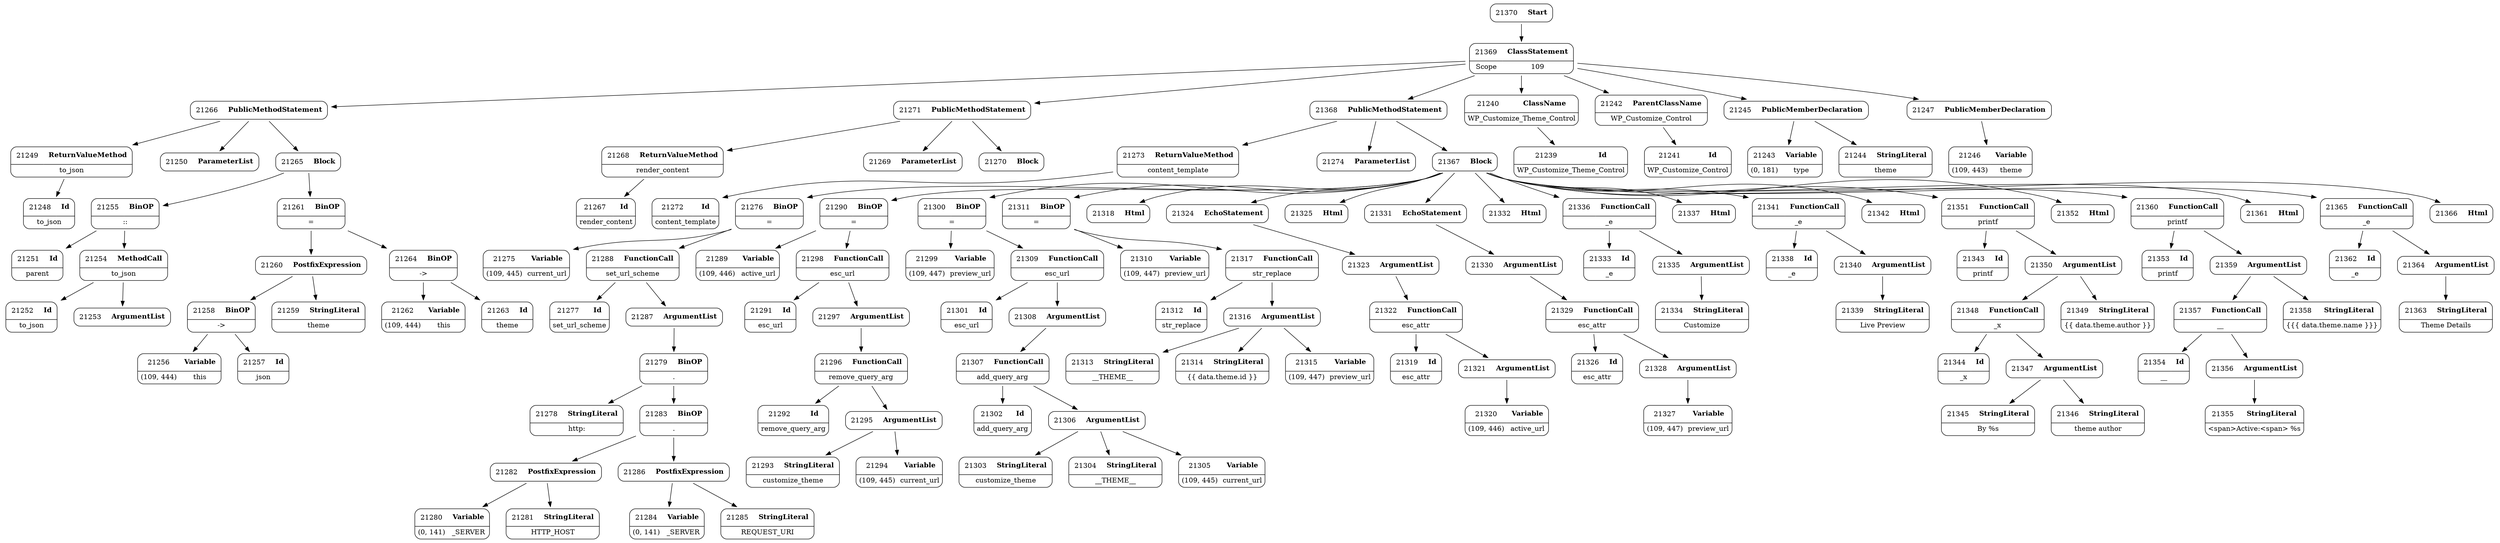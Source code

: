 digraph ast {
node [shape=none];
21248 [label=<<TABLE border='1' cellspacing='0' cellpadding='10' style='rounded' ><TR><TD border='0'>21248</TD><TD border='0'><B>Id</B></TD></TR><HR/><TR><TD border='0' cellpadding='5' colspan='2'>to_json</TD></TR></TABLE>>];
21249 [label=<<TABLE border='1' cellspacing='0' cellpadding='10' style='rounded' ><TR><TD border='0'>21249</TD><TD border='0'><B>ReturnValueMethod</B></TD></TR><HR/><TR><TD border='0' cellpadding='5' colspan='2'>to_json</TD></TR></TABLE>>];
21249 -> 21248 [weight=2];
21250 [label=<<TABLE border='1' cellspacing='0' cellpadding='10' style='rounded' ><TR><TD border='0'>21250</TD><TD border='0'><B>ParameterList</B></TD></TR></TABLE>>];
21251 [label=<<TABLE border='1' cellspacing='0' cellpadding='10' style='rounded' ><TR><TD border='0'>21251</TD><TD border='0'><B>Id</B></TD></TR><HR/><TR><TD border='0' cellpadding='5' colspan='2'>parent</TD></TR></TABLE>>];
21252 [label=<<TABLE border='1' cellspacing='0' cellpadding='10' style='rounded' ><TR><TD border='0'>21252</TD><TD border='0'><B>Id</B></TD></TR><HR/><TR><TD border='0' cellpadding='5' colspan='2'>to_json</TD></TR></TABLE>>];
21253 [label=<<TABLE border='1' cellspacing='0' cellpadding='10' style='rounded' ><TR><TD border='0'>21253</TD><TD border='0'><B>ArgumentList</B></TD></TR></TABLE>>];
21254 [label=<<TABLE border='1' cellspacing='0' cellpadding='10' style='rounded' ><TR><TD border='0'>21254</TD><TD border='0'><B>MethodCall</B></TD></TR><HR/><TR><TD border='0' cellpadding='5' colspan='2'>to_json</TD></TR></TABLE>>];
21254 -> 21252 [weight=2];
21254 -> 21253 [weight=2];
21255 [label=<<TABLE border='1' cellspacing='0' cellpadding='10' style='rounded' ><TR><TD border='0'>21255</TD><TD border='0'><B>BinOP</B></TD></TR><HR/><TR><TD border='0' cellpadding='5' colspan='2'>::</TD></TR></TABLE>>];
21255 -> 21251 [weight=2];
21255 -> 21254 [weight=2];
21256 [label=<<TABLE border='1' cellspacing='0' cellpadding='10' style='rounded' ><TR><TD border='0'>21256</TD><TD border='0'><B>Variable</B></TD></TR><HR/><TR><TD border='0' cellpadding='5'>(109, 444)</TD><TD border='0' cellpadding='5'>this</TD></TR></TABLE>>];
21257 [label=<<TABLE border='1' cellspacing='0' cellpadding='10' style='rounded' ><TR><TD border='0'>21257</TD><TD border='0'><B>Id</B></TD></TR><HR/><TR><TD border='0' cellpadding='5' colspan='2'>json</TD></TR></TABLE>>];
21258 [label=<<TABLE border='1' cellspacing='0' cellpadding='10' style='rounded' ><TR><TD border='0'>21258</TD><TD border='0'><B>BinOP</B></TD></TR><HR/><TR><TD border='0' cellpadding='5' colspan='2'>-&gt;</TD></TR></TABLE>>];
21258 -> 21256 [weight=2];
21258 -> 21257 [weight=2];
21259 [label=<<TABLE border='1' cellspacing='0' cellpadding='10' style='rounded' ><TR><TD border='0'>21259</TD><TD border='0'><B>StringLiteral</B></TD></TR><HR/><TR><TD border='0' cellpadding='5' colspan='2'>theme</TD></TR></TABLE>>];
21260 [label=<<TABLE border='1' cellspacing='0' cellpadding='10' style='rounded' ><TR><TD border='0'>21260</TD><TD border='0'><B>PostfixExpression</B></TD></TR></TABLE>>];
21260 -> 21258 [weight=2];
21260 -> 21259 [weight=2];
21261 [label=<<TABLE border='1' cellspacing='0' cellpadding='10' style='rounded' ><TR><TD border='0'>21261</TD><TD border='0'><B>BinOP</B></TD></TR><HR/><TR><TD border='0' cellpadding='5' colspan='2'>=</TD></TR></TABLE>>];
21261 -> 21260 [weight=2];
21261 -> 21264 [weight=2];
21262 [label=<<TABLE border='1' cellspacing='0' cellpadding='10' style='rounded' ><TR><TD border='0'>21262</TD><TD border='0'><B>Variable</B></TD></TR><HR/><TR><TD border='0' cellpadding='5'>(109, 444)</TD><TD border='0' cellpadding='5'>this</TD></TR></TABLE>>];
21263 [label=<<TABLE border='1' cellspacing='0' cellpadding='10' style='rounded' ><TR><TD border='0'>21263</TD><TD border='0'><B>Id</B></TD></TR><HR/><TR><TD border='0' cellpadding='5' colspan='2'>theme</TD></TR></TABLE>>];
21264 [label=<<TABLE border='1' cellspacing='0' cellpadding='10' style='rounded' ><TR><TD border='0'>21264</TD><TD border='0'><B>BinOP</B></TD></TR><HR/><TR><TD border='0' cellpadding='5' colspan='2'>-&gt;</TD></TR></TABLE>>];
21264 -> 21262 [weight=2];
21264 -> 21263 [weight=2];
21265 [label=<<TABLE border='1' cellspacing='0' cellpadding='10' style='rounded' ><TR><TD border='0'>21265</TD><TD border='0'><B>Block</B></TD></TR></TABLE>>];
21265 -> 21255 [weight=2];
21265 -> 21261 [weight=2];
21266 [label=<<TABLE border='1' cellspacing='0' cellpadding='10' style='rounded' ><TR><TD border='0'>21266</TD><TD border='0'><B>PublicMethodStatement</B></TD></TR></TABLE>>];
21266 -> 21249 [weight=2];
21266 -> 21250 [weight=2];
21266 -> 21265 [weight=2];
21267 [label=<<TABLE border='1' cellspacing='0' cellpadding='10' style='rounded' ><TR><TD border='0'>21267</TD><TD border='0'><B>Id</B></TD></TR><HR/><TR><TD border='0' cellpadding='5' colspan='2'>render_content</TD></TR></TABLE>>];
21268 [label=<<TABLE border='1' cellspacing='0' cellpadding='10' style='rounded' ><TR><TD border='0'>21268</TD><TD border='0'><B>ReturnValueMethod</B></TD></TR><HR/><TR><TD border='0' cellpadding='5' colspan='2'>render_content</TD></TR></TABLE>>];
21268 -> 21267 [weight=2];
21269 [label=<<TABLE border='1' cellspacing='0' cellpadding='10' style='rounded' ><TR><TD border='0'>21269</TD><TD border='0'><B>ParameterList</B></TD></TR></TABLE>>];
21270 [label=<<TABLE border='1' cellspacing='0' cellpadding='10' style='rounded' ><TR><TD border='0'>21270</TD><TD border='0'><B>Block</B></TD></TR></TABLE>>];
21271 [label=<<TABLE border='1' cellspacing='0' cellpadding='10' style='rounded' ><TR><TD border='0'>21271</TD><TD border='0'><B>PublicMethodStatement</B></TD></TR></TABLE>>];
21271 -> 21268 [weight=2];
21271 -> 21269 [weight=2];
21271 -> 21270 [weight=2];
21272 [label=<<TABLE border='1' cellspacing='0' cellpadding='10' style='rounded' ><TR><TD border='0'>21272</TD><TD border='0'><B>Id</B></TD></TR><HR/><TR><TD border='0' cellpadding='5' colspan='2'>content_template</TD></TR></TABLE>>];
21273 [label=<<TABLE border='1' cellspacing='0' cellpadding='10' style='rounded' ><TR><TD border='0'>21273</TD><TD border='0'><B>ReturnValueMethod</B></TD></TR><HR/><TR><TD border='0' cellpadding='5' colspan='2'>content_template</TD></TR></TABLE>>];
21273 -> 21272 [weight=2];
21274 [label=<<TABLE border='1' cellspacing='0' cellpadding='10' style='rounded' ><TR><TD border='0'>21274</TD><TD border='0'><B>ParameterList</B></TD></TR></TABLE>>];
21275 [label=<<TABLE border='1' cellspacing='0' cellpadding='10' style='rounded' ><TR><TD border='0'>21275</TD><TD border='0'><B>Variable</B></TD></TR><HR/><TR><TD border='0' cellpadding='5'>(109, 445)</TD><TD border='0' cellpadding='5'>current_url</TD></TR></TABLE>>];
21276 [label=<<TABLE border='1' cellspacing='0' cellpadding='10' style='rounded' ><TR><TD border='0'>21276</TD><TD border='0'><B>BinOP</B></TD></TR><HR/><TR><TD border='0' cellpadding='5' colspan='2'>=</TD></TR></TABLE>>];
21276 -> 21275 [weight=2];
21276 -> 21288 [weight=2];
21277 [label=<<TABLE border='1' cellspacing='0' cellpadding='10' style='rounded' ><TR><TD border='0'>21277</TD><TD border='0'><B>Id</B></TD></TR><HR/><TR><TD border='0' cellpadding='5' colspan='2'>set_url_scheme</TD></TR></TABLE>>];
21278 [label=<<TABLE border='1' cellspacing='0' cellpadding='10' style='rounded' ><TR><TD border='0'>21278</TD><TD border='0'><B>StringLiteral</B></TD></TR><HR/><TR><TD border='0' cellpadding='5' colspan='2'>http:</TD></TR></TABLE>>];
21279 [label=<<TABLE border='1' cellspacing='0' cellpadding='10' style='rounded' ><TR><TD border='0'>21279</TD><TD border='0'><B>BinOP</B></TD></TR><HR/><TR><TD border='0' cellpadding='5' colspan='2'>.</TD></TR></TABLE>>];
21279 -> 21278 [weight=2];
21279 -> 21283 [weight=2];
21280 [label=<<TABLE border='1' cellspacing='0' cellpadding='10' style='rounded' ><TR><TD border='0'>21280</TD><TD border='0'><B>Variable</B></TD></TR><HR/><TR><TD border='0' cellpadding='5'>(0, 141)</TD><TD border='0' cellpadding='5'>_SERVER</TD></TR></TABLE>>];
21281 [label=<<TABLE border='1' cellspacing='0' cellpadding='10' style='rounded' ><TR><TD border='0'>21281</TD><TD border='0'><B>StringLiteral</B></TD></TR><HR/><TR><TD border='0' cellpadding='5' colspan='2'>HTTP_HOST</TD></TR></TABLE>>];
21282 [label=<<TABLE border='1' cellspacing='0' cellpadding='10' style='rounded' ><TR><TD border='0'>21282</TD><TD border='0'><B>PostfixExpression</B></TD></TR></TABLE>>];
21282 -> 21280 [weight=2];
21282 -> 21281 [weight=2];
21283 [label=<<TABLE border='1' cellspacing='0' cellpadding='10' style='rounded' ><TR><TD border='0'>21283</TD><TD border='0'><B>BinOP</B></TD></TR><HR/><TR><TD border='0' cellpadding='5' colspan='2'>.</TD></TR></TABLE>>];
21283 -> 21282 [weight=2];
21283 -> 21286 [weight=2];
21284 [label=<<TABLE border='1' cellspacing='0' cellpadding='10' style='rounded' ><TR><TD border='0'>21284</TD><TD border='0'><B>Variable</B></TD></TR><HR/><TR><TD border='0' cellpadding='5'>(0, 141)</TD><TD border='0' cellpadding='5'>_SERVER</TD></TR></TABLE>>];
21285 [label=<<TABLE border='1' cellspacing='0' cellpadding='10' style='rounded' ><TR><TD border='0'>21285</TD><TD border='0'><B>StringLiteral</B></TD></TR><HR/><TR><TD border='0' cellpadding='5' colspan='2'>REQUEST_URI</TD></TR></TABLE>>];
21286 [label=<<TABLE border='1' cellspacing='0' cellpadding='10' style='rounded' ><TR><TD border='0'>21286</TD><TD border='0'><B>PostfixExpression</B></TD></TR></TABLE>>];
21286 -> 21284 [weight=2];
21286 -> 21285 [weight=2];
21287 [label=<<TABLE border='1' cellspacing='0' cellpadding='10' style='rounded' ><TR><TD border='0'>21287</TD><TD border='0'><B>ArgumentList</B></TD></TR></TABLE>>];
21287 -> 21279 [weight=2];
21288 [label=<<TABLE border='1' cellspacing='0' cellpadding='10' style='rounded' ><TR><TD border='0'>21288</TD><TD border='0'><B>FunctionCall</B></TD></TR><HR/><TR><TD border='0' cellpadding='5' colspan='2'>set_url_scheme</TD></TR></TABLE>>];
21288 -> 21277 [weight=2];
21288 -> 21287 [weight=2];
21289 [label=<<TABLE border='1' cellspacing='0' cellpadding='10' style='rounded' ><TR><TD border='0'>21289</TD><TD border='0'><B>Variable</B></TD></TR><HR/><TR><TD border='0' cellpadding='5'>(109, 446)</TD><TD border='0' cellpadding='5'>active_url</TD></TR></TABLE>>];
21290 [label=<<TABLE border='1' cellspacing='0' cellpadding='10' style='rounded' ><TR><TD border='0'>21290</TD><TD border='0'><B>BinOP</B></TD></TR><HR/><TR><TD border='0' cellpadding='5' colspan='2'>=</TD></TR></TABLE>>];
21290 -> 21289 [weight=2];
21290 -> 21298 [weight=2];
21291 [label=<<TABLE border='1' cellspacing='0' cellpadding='10' style='rounded' ><TR><TD border='0'>21291</TD><TD border='0'><B>Id</B></TD></TR><HR/><TR><TD border='0' cellpadding='5' colspan='2'>esc_url</TD></TR></TABLE>>];
21292 [label=<<TABLE border='1' cellspacing='0' cellpadding='10' style='rounded' ><TR><TD border='0'>21292</TD><TD border='0'><B>Id</B></TD></TR><HR/><TR><TD border='0' cellpadding='5' colspan='2'>remove_query_arg</TD></TR></TABLE>>];
21293 [label=<<TABLE border='1' cellspacing='0' cellpadding='10' style='rounded' ><TR><TD border='0'>21293</TD><TD border='0'><B>StringLiteral</B></TD></TR><HR/><TR><TD border='0' cellpadding='5' colspan='2'>customize_theme</TD></TR></TABLE>>];
21294 [label=<<TABLE border='1' cellspacing='0' cellpadding='10' style='rounded' ><TR><TD border='0'>21294</TD><TD border='0'><B>Variable</B></TD></TR><HR/><TR><TD border='0' cellpadding='5'>(109, 445)</TD><TD border='0' cellpadding='5'>current_url</TD></TR></TABLE>>];
21295 [label=<<TABLE border='1' cellspacing='0' cellpadding='10' style='rounded' ><TR><TD border='0'>21295</TD><TD border='0'><B>ArgumentList</B></TD></TR></TABLE>>];
21295 -> 21293 [weight=2];
21295 -> 21294 [weight=2];
21296 [label=<<TABLE border='1' cellspacing='0' cellpadding='10' style='rounded' ><TR><TD border='0'>21296</TD><TD border='0'><B>FunctionCall</B></TD></TR><HR/><TR><TD border='0' cellpadding='5' colspan='2'>remove_query_arg</TD></TR></TABLE>>];
21296 -> 21292 [weight=2];
21296 -> 21295 [weight=2];
21297 [label=<<TABLE border='1' cellspacing='0' cellpadding='10' style='rounded' ><TR><TD border='0'>21297</TD><TD border='0'><B>ArgumentList</B></TD></TR></TABLE>>];
21297 -> 21296 [weight=2];
21298 [label=<<TABLE border='1' cellspacing='0' cellpadding='10' style='rounded' ><TR><TD border='0'>21298</TD><TD border='0'><B>FunctionCall</B></TD></TR><HR/><TR><TD border='0' cellpadding='5' colspan='2'>esc_url</TD></TR></TABLE>>];
21298 -> 21291 [weight=2];
21298 -> 21297 [weight=2];
21299 [label=<<TABLE border='1' cellspacing='0' cellpadding='10' style='rounded' ><TR><TD border='0'>21299</TD><TD border='0'><B>Variable</B></TD></TR><HR/><TR><TD border='0' cellpadding='5'>(109, 447)</TD><TD border='0' cellpadding='5'>preview_url</TD></TR></TABLE>>];
21300 [label=<<TABLE border='1' cellspacing='0' cellpadding='10' style='rounded' ><TR><TD border='0'>21300</TD><TD border='0'><B>BinOP</B></TD></TR><HR/><TR><TD border='0' cellpadding='5' colspan='2'>=</TD></TR></TABLE>>];
21300 -> 21299 [weight=2];
21300 -> 21309 [weight=2];
21301 [label=<<TABLE border='1' cellspacing='0' cellpadding='10' style='rounded' ><TR><TD border='0'>21301</TD><TD border='0'><B>Id</B></TD></TR><HR/><TR><TD border='0' cellpadding='5' colspan='2'>esc_url</TD></TR></TABLE>>];
21302 [label=<<TABLE border='1' cellspacing='0' cellpadding='10' style='rounded' ><TR><TD border='0'>21302</TD><TD border='0'><B>Id</B></TD></TR><HR/><TR><TD border='0' cellpadding='5' colspan='2'>add_query_arg</TD></TR></TABLE>>];
21303 [label=<<TABLE border='1' cellspacing='0' cellpadding='10' style='rounded' ><TR><TD border='0'>21303</TD><TD border='0'><B>StringLiteral</B></TD></TR><HR/><TR><TD border='0' cellpadding='5' colspan='2'>customize_theme</TD></TR></TABLE>>];
21304 [label=<<TABLE border='1' cellspacing='0' cellpadding='10' style='rounded' ><TR><TD border='0'>21304</TD><TD border='0'><B>StringLiteral</B></TD></TR><HR/><TR><TD border='0' cellpadding='5' colspan='2'>__THEME__</TD></TR></TABLE>>];
21305 [label=<<TABLE border='1' cellspacing='0' cellpadding='10' style='rounded' ><TR><TD border='0'>21305</TD><TD border='0'><B>Variable</B></TD></TR><HR/><TR><TD border='0' cellpadding='5'>(109, 445)</TD><TD border='0' cellpadding='5'>current_url</TD></TR></TABLE>>];
21306 [label=<<TABLE border='1' cellspacing='0' cellpadding='10' style='rounded' ><TR><TD border='0'>21306</TD><TD border='0'><B>ArgumentList</B></TD></TR></TABLE>>];
21306 -> 21303 [weight=2];
21306 -> 21304 [weight=2];
21306 -> 21305 [weight=2];
21307 [label=<<TABLE border='1' cellspacing='0' cellpadding='10' style='rounded' ><TR><TD border='0'>21307</TD><TD border='0'><B>FunctionCall</B></TD></TR><HR/><TR><TD border='0' cellpadding='5' colspan='2'>add_query_arg</TD></TR></TABLE>>];
21307 -> 21302 [weight=2];
21307 -> 21306 [weight=2];
21308 [label=<<TABLE border='1' cellspacing='0' cellpadding='10' style='rounded' ><TR><TD border='0'>21308</TD><TD border='0'><B>ArgumentList</B></TD></TR></TABLE>>];
21308 -> 21307 [weight=2];
21309 [label=<<TABLE border='1' cellspacing='0' cellpadding='10' style='rounded' ><TR><TD border='0'>21309</TD><TD border='0'><B>FunctionCall</B></TD></TR><HR/><TR><TD border='0' cellpadding='5' colspan='2'>esc_url</TD></TR></TABLE>>];
21309 -> 21301 [weight=2];
21309 -> 21308 [weight=2];
21310 [label=<<TABLE border='1' cellspacing='0' cellpadding='10' style='rounded' ><TR><TD border='0'>21310</TD><TD border='0'><B>Variable</B></TD></TR><HR/><TR><TD border='0' cellpadding='5'>(109, 447)</TD><TD border='0' cellpadding='5'>preview_url</TD></TR></TABLE>>];
21311 [label=<<TABLE border='1' cellspacing='0' cellpadding='10' style='rounded' ><TR><TD border='0'>21311</TD><TD border='0'><B>BinOP</B></TD></TR><HR/><TR><TD border='0' cellpadding='5' colspan='2'>=</TD></TR></TABLE>>];
21311 -> 21310 [weight=2];
21311 -> 21317 [weight=2];
21312 [label=<<TABLE border='1' cellspacing='0' cellpadding='10' style='rounded' ><TR><TD border='0'>21312</TD><TD border='0'><B>Id</B></TD></TR><HR/><TR><TD border='0' cellpadding='5' colspan='2'>str_replace</TD></TR></TABLE>>];
21313 [label=<<TABLE border='1' cellspacing='0' cellpadding='10' style='rounded' ><TR><TD border='0'>21313</TD><TD border='0'><B>StringLiteral</B></TD></TR><HR/><TR><TD border='0' cellpadding='5' colspan='2'>__THEME__</TD></TR></TABLE>>];
21314 [label=<<TABLE border='1' cellspacing='0' cellpadding='10' style='rounded' ><TR><TD border='0'>21314</TD><TD border='0'><B>StringLiteral</B></TD></TR><HR/><TR><TD border='0' cellpadding='5' colspan='2'>{{ data.theme.id }}</TD></TR></TABLE>>];
21315 [label=<<TABLE border='1' cellspacing='0' cellpadding='10' style='rounded' ><TR><TD border='0'>21315</TD><TD border='0'><B>Variable</B></TD></TR><HR/><TR><TD border='0' cellpadding='5'>(109, 447)</TD><TD border='0' cellpadding='5'>preview_url</TD></TR></TABLE>>];
21316 [label=<<TABLE border='1' cellspacing='0' cellpadding='10' style='rounded' ><TR><TD border='0'>21316</TD><TD border='0'><B>ArgumentList</B></TD></TR></TABLE>>];
21316 -> 21313 [weight=2];
21316 -> 21314 [weight=2];
21316 -> 21315 [weight=2];
21317 [label=<<TABLE border='1' cellspacing='0' cellpadding='10' style='rounded' ><TR><TD border='0'>21317</TD><TD border='0'><B>FunctionCall</B></TD></TR><HR/><TR><TD border='0' cellpadding='5' colspan='2'>str_replace</TD></TR></TABLE>>];
21317 -> 21312 [weight=2];
21317 -> 21316 [weight=2];
21318 [label=<<TABLE border='1' cellspacing='0' cellpadding='10' style='rounded' ><TR><TD border='0'>21318</TD><TD border='0'><B>Html</B></TD></TR></TABLE>>];
21319 [label=<<TABLE border='1' cellspacing='0' cellpadding='10' style='rounded' ><TR><TD border='0'>21319</TD><TD border='0'><B>Id</B></TD></TR><HR/><TR><TD border='0' cellpadding='5' colspan='2'>esc_attr</TD></TR></TABLE>>];
21320 [label=<<TABLE border='1' cellspacing='0' cellpadding='10' style='rounded' ><TR><TD border='0'>21320</TD><TD border='0'><B>Variable</B></TD></TR><HR/><TR><TD border='0' cellpadding='5'>(109, 446)</TD><TD border='0' cellpadding='5'>active_url</TD></TR></TABLE>>];
21321 [label=<<TABLE border='1' cellspacing='0' cellpadding='10' style='rounded' ><TR><TD border='0'>21321</TD><TD border='0'><B>ArgumentList</B></TD></TR></TABLE>>];
21321 -> 21320 [weight=2];
21322 [label=<<TABLE border='1' cellspacing='0' cellpadding='10' style='rounded' ><TR><TD border='0'>21322</TD><TD border='0'><B>FunctionCall</B></TD></TR><HR/><TR><TD border='0' cellpadding='5' colspan='2'>esc_attr</TD></TR></TABLE>>];
21322 -> 21319 [weight=2];
21322 -> 21321 [weight=2];
21323 [label=<<TABLE border='1' cellspacing='0' cellpadding='10' style='rounded' ><TR><TD border='0'>21323</TD><TD border='0'><B>ArgumentList</B></TD></TR></TABLE>>];
21323 -> 21322 [weight=2];
21324 [label=<<TABLE border='1' cellspacing='0' cellpadding='10' style='rounded' ><TR><TD border='0'>21324</TD><TD border='0'><B>EchoStatement</B></TD></TR></TABLE>>];
21324 -> 21323 [weight=2];
21325 [label=<<TABLE border='1' cellspacing='0' cellpadding='10' style='rounded' ><TR><TD border='0'>21325</TD><TD border='0'><B>Html</B></TD></TR></TABLE>>];
21326 [label=<<TABLE border='1' cellspacing='0' cellpadding='10' style='rounded' ><TR><TD border='0'>21326</TD><TD border='0'><B>Id</B></TD></TR><HR/><TR><TD border='0' cellpadding='5' colspan='2'>esc_attr</TD></TR></TABLE>>];
21327 [label=<<TABLE border='1' cellspacing='0' cellpadding='10' style='rounded' ><TR><TD border='0'>21327</TD><TD border='0'><B>Variable</B></TD></TR><HR/><TR><TD border='0' cellpadding='5'>(109, 447)</TD><TD border='0' cellpadding='5'>preview_url</TD></TR></TABLE>>];
21328 [label=<<TABLE border='1' cellspacing='0' cellpadding='10' style='rounded' ><TR><TD border='0'>21328</TD><TD border='0'><B>ArgumentList</B></TD></TR></TABLE>>];
21328 -> 21327 [weight=2];
21329 [label=<<TABLE border='1' cellspacing='0' cellpadding='10' style='rounded' ><TR><TD border='0'>21329</TD><TD border='0'><B>FunctionCall</B></TD></TR><HR/><TR><TD border='0' cellpadding='5' colspan='2'>esc_attr</TD></TR></TABLE>>];
21329 -> 21326 [weight=2];
21329 -> 21328 [weight=2];
21330 [label=<<TABLE border='1' cellspacing='0' cellpadding='10' style='rounded' ><TR><TD border='0'>21330</TD><TD border='0'><B>ArgumentList</B></TD></TR></TABLE>>];
21330 -> 21329 [weight=2];
21331 [label=<<TABLE border='1' cellspacing='0' cellpadding='10' style='rounded' ><TR><TD border='0'>21331</TD><TD border='0'><B>EchoStatement</B></TD></TR></TABLE>>];
21331 -> 21330 [weight=2];
21332 [label=<<TABLE border='1' cellspacing='0' cellpadding='10' style='rounded' ><TR><TD border='0'>21332</TD><TD border='0'><B>Html</B></TD></TR></TABLE>>];
21333 [label=<<TABLE border='1' cellspacing='0' cellpadding='10' style='rounded' ><TR><TD border='0'>21333</TD><TD border='0'><B>Id</B></TD></TR><HR/><TR><TD border='0' cellpadding='5' colspan='2'>_e</TD></TR></TABLE>>];
21334 [label=<<TABLE border='1' cellspacing='0' cellpadding='10' style='rounded' ><TR><TD border='0'>21334</TD><TD border='0'><B>StringLiteral</B></TD></TR><HR/><TR><TD border='0' cellpadding='5' colspan='2'>Customize</TD></TR></TABLE>>];
21335 [label=<<TABLE border='1' cellspacing='0' cellpadding='10' style='rounded' ><TR><TD border='0'>21335</TD><TD border='0'><B>ArgumentList</B></TD></TR></TABLE>>];
21335 -> 21334 [weight=2];
21336 [label=<<TABLE border='1' cellspacing='0' cellpadding='10' style='rounded' ><TR><TD border='0'>21336</TD><TD border='0'><B>FunctionCall</B></TD></TR><HR/><TR><TD border='0' cellpadding='5' colspan='2'>_e</TD></TR></TABLE>>];
21336 -> 21333 [weight=2];
21336 -> 21335 [weight=2];
21337 [label=<<TABLE border='1' cellspacing='0' cellpadding='10' style='rounded' ><TR><TD border='0'>21337</TD><TD border='0'><B>Html</B></TD></TR></TABLE>>];
21338 [label=<<TABLE border='1' cellspacing='0' cellpadding='10' style='rounded' ><TR><TD border='0'>21338</TD><TD border='0'><B>Id</B></TD></TR><HR/><TR><TD border='0' cellpadding='5' colspan='2'>_e</TD></TR></TABLE>>];
21339 [label=<<TABLE border='1' cellspacing='0' cellpadding='10' style='rounded' ><TR><TD border='0'>21339</TD><TD border='0'><B>StringLiteral</B></TD></TR><HR/><TR><TD border='0' cellpadding='5' colspan='2'>Live Preview</TD></TR></TABLE>>];
21340 [label=<<TABLE border='1' cellspacing='0' cellpadding='10' style='rounded' ><TR><TD border='0'>21340</TD><TD border='0'><B>ArgumentList</B></TD></TR></TABLE>>];
21340 -> 21339 [weight=2];
21341 [label=<<TABLE border='1' cellspacing='0' cellpadding='10' style='rounded' ><TR><TD border='0'>21341</TD><TD border='0'><B>FunctionCall</B></TD></TR><HR/><TR><TD border='0' cellpadding='5' colspan='2'>_e</TD></TR></TABLE>>];
21341 -> 21338 [weight=2];
21341 -> 21340 [weight=2];
21342 [label=<<TABLE border='1' cellspacing='0' cellpadding='10' style='rounded' ><TR><TD border='0'>21342</TD><TD border='0'><B>Html</B></TD></TR></TABLE>>];
21343 [label=<<TABLE border='1' cellspacing='0' cellpadding='10' style='rounded' ><TR><TD border='0'>21343</TD><TD border='0'><B>Id</B></TD></TR><HR/><TR><TD border='0' cellpadding='5' colspan='2'>printf</TD></TR></TABLE>>];
21344 [label=<<TABLE border='1' cellspacing='0' cellpadding='10' style='rounded' ><TR><TD border='0'>21344</TD><TD border='0'><B>Id</B></TD></TR><HR/><TR><TD border='0' cellpadding='5' colspan='2'>_x</TD></TR></TABLE>>];
21345 [label=<<TABLE border='1' cellspacing='0' cellpadding='10' style='rounded' ><TR><TD border='0'>21345</TD><TD border='0'><B>StringLiteral</B></TD></TR><HR/><TR><TD border='0' cellpadding='5' colspan='2'>By %s</TD></TR></TABLE>>];
21346 [label=<<TABLE border='1' cellspacing='0' cellpadding='10' style='rounded' ><TR><TD border='0'>21346</TD><TD border='0'><B>StringLiteral</B></TD></TR><HR/><TR><TD border='0' cellpadding='5' colspan='2'>theme author</TD></TR></TABLE>>];
21347 [label=<<TABLE border='1' cellspacing='0' cellpadding='10' style='rounded' ><TR><TD border='0'>21347</TD><TD border='0'><B>ArgumentList</B></TD></TR></TABLE>>];
21347 -> 21345 [weight=2];
21347 -> 21346 [weight=2];
21348 [label=<<TABLE border='1' cellspacing='0' cellpadding='10' style='rounded' ><TR><TD border='0'>21348</TD><TD border='0'><B>FunctionCall</B></TD></TR><HR/><TR><TD border='0' cellpadding='5' colspan='2'>_x</TD></TR></TABLE>>];
21348 -> 21344 [weight=2];
21348 -> 21347 [weight=2];
21349 [label=<<TABLE border='1' cellspacing='0' cellpadding='10' style='rounded' ><TR><TD border='0'>21349</TD><TD border='0'><B>StringLiteral</B></TD></TR><HR/><TR><TD border='0' cellpadding='5' colspan='2'>{{ data.theme.author }}</TD></TR></TABLE>>];
21350 [label=<<TABLE border='1' cellspacing='0' cellpadding='10' style='rounded' ><TR><TD border='0'>21350</TD><TD border='0'><B>ArgumentList</B></TD></TR></TABLE>>];
21350 -> 21348 [weight=2];
21350 -> 21349 [weight=2];
21351 [label=<<TABLE border='1' cellspacing='0' cellpadding='10' style='rounded' ><TR><TD border='0'>21351</TD><TD border='0'><B>FunctionCall</B></TD></TR><HR/><TR><TD border='0' cellpadding='5' colspan='2'>printf</TD></TR></TABLE>>];
21351 -> 21343 [weight=2];
21351 -> 21350 [weight=2];
21352 [label=<<TABLE border='1' cellspacing='0' cellpadding='10' style='rounded' ><TR><TD border='0'>21352</TD><TD border='0'><B>Html</B></TD></TR></TABLE>>];
21353 [label=<<TABLE border='1' cellspacing='0' cellpadding='10' style='rounded' ><TR><TD border='0'>21353</TD><TD border='0'><B>Id</B></TD></TR><HR/><TR><TD border='0' cellpadding='5' colspan='2'>printf</TD></TR></TABLE>>];
21354 [label=<<TABLE border='1' cellspacing='0' cellpadding='10' style='rounded' ><TR><TD border='0'>21354</TD><TD border='0'><B>Id</B></TD></TR><HR/><TR><TD border='0' cellpadding='5' colspan='2'>__</TD></TR></TABLE>>];
21355 [label=<<TABLE border='1' cellspacing='0' cellpadding='10' style='rounded' ><TR><TD border='0'>21355</TD><TD border='0'><B>StringLiteral</B></TD></TR><HR/><TR><TD border='0' cellpadding='5' colspan='2'>&lt;span&gt;Active:&lt;span&gt; %s</TD></TR></TABLE>>];
21356 [label=<<TABLE border='1' cellspacing='0' cellpadding='10' style='rounded' ><TR><TD border='0'>21356</TD><TD border='0'><B>ArgumentList</B></TD></TR></TABLE>>];
21356 -> 21355 [weight=2];
21357 [label=<<TABLE border='1' cellspacing='0' cellpadding='10' style='rounded' ><TR><TD border='0'>21357</TD><TD border='0'><B>FunctionCall</B></TD></TR><HR/><TR><TD border='0' cellpadding='5' colspan='2'>__</TD></TR></TABLE>>];
21357 -> 21354 [weight=2];
21357 -> 21356 [weight=2];
21358 [label=<<TABLE border='1' cellspacing='0' cellpadding='10' style='rounded' ><TR><TD border='0'>21358</TD><TD border='0'><B>StringLiteral</B></TD></TR><HR/><TR><TD border='0' cellpadding='5' colspan='2'>{{{ data.theme.name }}}</TD></TR></TABLE>>];
21359 [label=<<TABLE border='1' cellspacing='0' cellpadding='10' style='rounded' ><TR><TD border='0'>21359</TD><TD border='0'><B>ArgumentList</B></TD></TR></TABLE>>];
21359 -> 21357 [weight=2];
21359 -> 21358 [weight=2];
21360 [label=<<TABLE border='1' cellspacing='0' cellpadding='10' style='rounded' ><TR><TD border='0'>21360</TD><TD border='0'><B>FunctionCall</B></TD></TR><HR/><TR><TD border='0' cellpadding='5' colspan='2'>printf</TD></TR></TABLE>>];
21360 -> 21353 [weight=2];
21360 -> 21359 [weight=2];
21361 [label=<<TABLE border='1' cellspacing='0' cellpadding='10' style='rounded' ><TR><TD border='0'>21361</TD><TD border='0'><B>Html</B></TD></TR></TABLE>>];
21362 [label=<<TABLE border='1' cellspacing='0' cellpadding='10' style='rounded' ><TR><TD border='0'>21362</TD><TD border='0'><B>Id</B></TD></TR><HR/><TR><TD border='0' cellpadding='5' colspan='2'>_e</TD></TR></TABLE>>];
21363 [label=<<TABLE border='1' cellspacing='0' cellpadding='10' style='rounded' ><TR><TD border='0'>21363</TD><TD border='0'><B>StringLiteral</B></TD></TR><HR/><TR><TD border='0' cellpadding='5' colspan='2'>Theme Details</TD></TR></TABLE>>];
21364 [label=<<TABLE border='1' cellspacing='0' cellpadding='10' style='rounded' ><TR><TD border='0'>21364</TD><TD border='0'><B>ArgumentList</B></TD></TR></TABLE>>];
21364 -> 21363 [weight=2];
21365 [label=<<TABLE border='1' cellspacing='0' cellpadding='10' style='rounded' ><TR><TD border='0'>21365</TD><TD border='0'><B>FunctionCall</B></TD></TR><HR/><TR><TD border='0' cellpadding='5' colspan='2'>_e</TD></TR></TABLE>>];
21365 -> 21362 [weight=2];
21365 -> 21364 [weight=2];
21366 [label=<<TABLE border='1' cellspacing='0' cellpadding='10' style='rounded' ><TR><TD border='0'>21366</TD><TD border='0'><B>Html</B></TD></TR></TABLE>>];
21367 [label=<<TABLE border='1' cellspacing='0' cellpadding='10' style='rounded' ><TR><TD border='0'>21367</TD><TD border='0'><B>Block</B></TD></TR></TABLE>>];
21367 -> 21276 [weight=2];
21367 -> 21290 [weight=2];
21367 -> 21300 [weight=2];
21367 -> 21311 [weight=2];
21367 -> 21318 [weight=2];
21367 -> 21324 [weight=2];
21367 -> 21325 [weight=2];
21367 -> 21331 [weight=2];
21367 -> 21332 [weight=2];
21367 -> 21336 [weight=2];
21367 -> 21337 [weight=2];
21367 -> 21341 [weight=2];
21367 -> 21342 [weight=2];
21367 -> 21351 [weight=2];
21367 -> 21352 [weight=2];
21367 -> 21360 [weight=2];
21367 -> 21361 [weight=2];
21367 -> 21365 [weight=2];
21367 -> 21366 [weight=2];
21368 [label=<<TABLE border='1' cellspacing='0' cellpadding='10' style='rounded' ><TR><TD border='0'>21368</TD><TD border='0'><B>PublicMethodStatement</B></TD></TR></TABLE>>];
21368 -> 21273 [weight=2];
21368 -> 21274 [weight=2];
21368 -> 21367 [weight=2];
21369 [label=<<TABLE border='1' cellspacing='0' cellpadding='10' style='rounded' ><TR><TD border='0'>21369</TD><TD border='0'><B>ClassStatement</B></TD></TR><HR/><TR><TD border='0' cellpadding='5'>Scope</TD><TD border='0' cellpadding='5'>109</TD></TR></TABLE>>];
21369 -> 21240 [weight=2];
21369 -> 21242 [weight=2];
21369 -> 21245 [weight=2];
21369 -> 21247 [weight=2];
21369 -> 21266 [weight=2];
21369 -> 21271 [weight=2];
21369 -> 21368 [weight=2];
21370 [label=<<TABLE border='1' cellspacing='0' cellpadding='10' style='rounded' ><TR><TD border='0'>21370</TD><TD border='0'><B>Start</B></TD></TR></TABLE>>];
21370 -> 21369 [weight=2];
21239 [label=<<TABLE border='1' cellspacing='0' cellpadding='10' style='rounded' ><TR><TD border='0'>21239</TD><TD border='0'><B>Id</B></TD></TR><HR/><TR><TD border='0' cellpadding='5' colspan='2'>WP_Customize_Theme_Control</TD></TR></TABLE>>];
21240 [label=<<TABLE border='1' cellspacing='0' cellpadding='10' style='rounded' ><TR><TD border='0'>21240</TD><TD border='0'><B>ClassName</B></TD></TR><HR/><TR><TD border='0' cellpadding='5' colspan='2'>WP_Customize_Theme_Control</TD></TR></TABLE>>];
21240 -> 21239 [weight=2];
21241 [label=<<TABLE border='1' cellspacing='0' cellpadding='10' style='rounded' ><TR><TD border='0'>21241</TD><TD border='0'><B>Id</B></TD></TR><HR/><TR><TD border='0' cellpadding='5' colspan='2'>WP_Customize_Control</TD></TR></TABLE>>];
21242 [label=<<TABLE border='1' cellspacing='0' cellpadding='10' style='rounded' ><TR><TD border='0'>21242</TD><TD border='0'><B>ParentClassName</B></TD></TR><HR/><TR><TD border='0' cellpadding='5' colspan='2'>WP_Customize_Control</TD></TR></TABLE>>];
21242 -> 21241 [weight=2];
21243 [label=<<TABLE border='1' cellspacing='0' cellpadding='10' style='rounded' ><TR><TD border='0'>21243</TD><TD border='0'><B>Variable</B></TD></TR><HR/><TR><TD border='0' cellpadding='5'>(0, 181)</TD><TD border='0' cellpadding='5'>type</TD></TR></TABLE>>];
21244 [label=<<TABLE border='1' cellspacing='0' cellpadding='10' style='rounded' ><TR><TD border='0'>21244</TD><TD border='0'><B>StringLiteral</B></TD></TR><HR/><TR><TD border='0' cellpadding='5' colspan='2'>theme</TD></TR></TABLE>>];
21245 [label=<<TABLE border='1' cellspacing='0' cellpadding='10' style='rounded' ><TR><TD border='0'>21245</TD><TD border='0'><B>PublicMemberDeclaration</B></TD></TR></TABLE>>];
21245 -> 21243 [weight=2];
21245 -> 21244 [weight=2];
21246 [label=<<TABLE border='1' cellspacing='0' cellpadding='10' style='rounded' ><TR><TD border='0'>21246</TD><TD border='0'><B>Variable</B></TD></TR><HR/><TR><TD border='0' cellpadding='5'>(109, 443)</TD><TD border='0' cellpadding='5'>theme</TD></TR></TABLE>>];
21247 [label=<<TABLE border='1' cellspacing='0' cellpadding='10' style='rounded' ><TR><TD border='0'>21247</TD><TD border='0'><B>PublicMemberDeclaration</B></TD></TR></TABLE>>];
21247 -> 21246 [weight=2];
}
